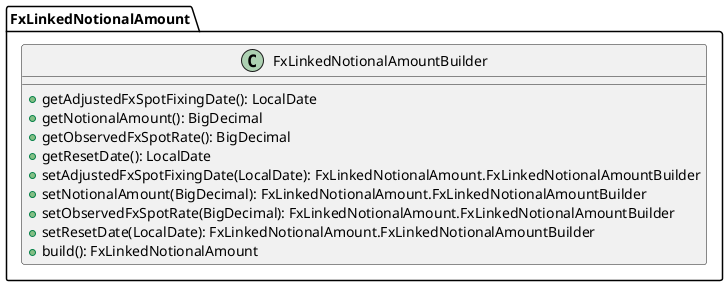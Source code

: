 @startuml

    class FxLinkedNotionalAmount.FxLinkedNotionalAmountBuilder [[FxLinkedNotionalAmount.FxLinkedNotionalAmountBuilder.html]] {
        +getAdjustedFxSpotFixingDate(): LocalDate
        +getNotionalAmount(): BigDecimal
        +getObservedFxSpotRate(): BigDecimal
        +getResetDate(): LocalDate
        +setAdjustedFxSpotFixingDate(LocalDate): FxLinkedNotionalAmount.FxLinkedNotionalAmountBuilder
        +setNotionalAmount(BigDecimal): FxLinkedNotionalAmount.FxLinkedNotionalAmountBuilder
        +setObservedFxSpotRate(BigDecimal): FxLinkedNotionalAmount.FxLinkedNotionalAmountBuilder
        +setResetDate(LocalDate): FxLinkedNotionalAmount.FxLinkedNotionalAmountBuilder
        +build(): FxLinkedNotionalAmount
    }

@enduml
